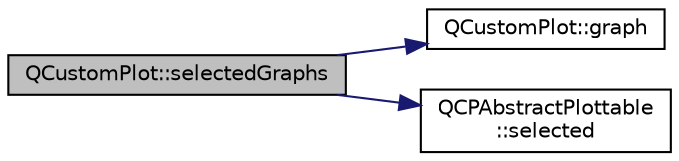 digraph "QCustomPlot::selectedGraphs"
{
  edge [fontname="Helvetica",fontsize="10",labelfontname="Helvetica",labelfontsize="10"];
  node [fontname="Helvetica",fontsize="10",shape=record];
  rankdir="LR";
  Node859 [label="QCustomPlot::selectedGraphs",height=0.2,width=0.4,color="black", fillcolor="grey75", style="filled", fontcolor="black"];
  Node859 -> Node860 [color="midnightblue",fontsize="10",style="solid",fontname="Helvetica"];
  Node860 [label="QCustomPlot::graph",height=0.2,width=0.4,color="black", fillcolor="white", style="filled",URL="$dd/d9b/class_q_custom_plot.html#aac190865a67f19af3fdf2136774997af"];
  Node859 -> Node861 [color="midnightblue",fontsize="10",style="solid",fontname="Helvetica"];
  Node861 [label="QCPAbstractPlottable\l::selected",height=0.2,width=0.4,color="black", fillcolor="white", style="filled",URL="$d4/d89/class_q_c_p_abstract_plottable.html#a0b3b514474fe93354fc74cfc144184b4"];
}

